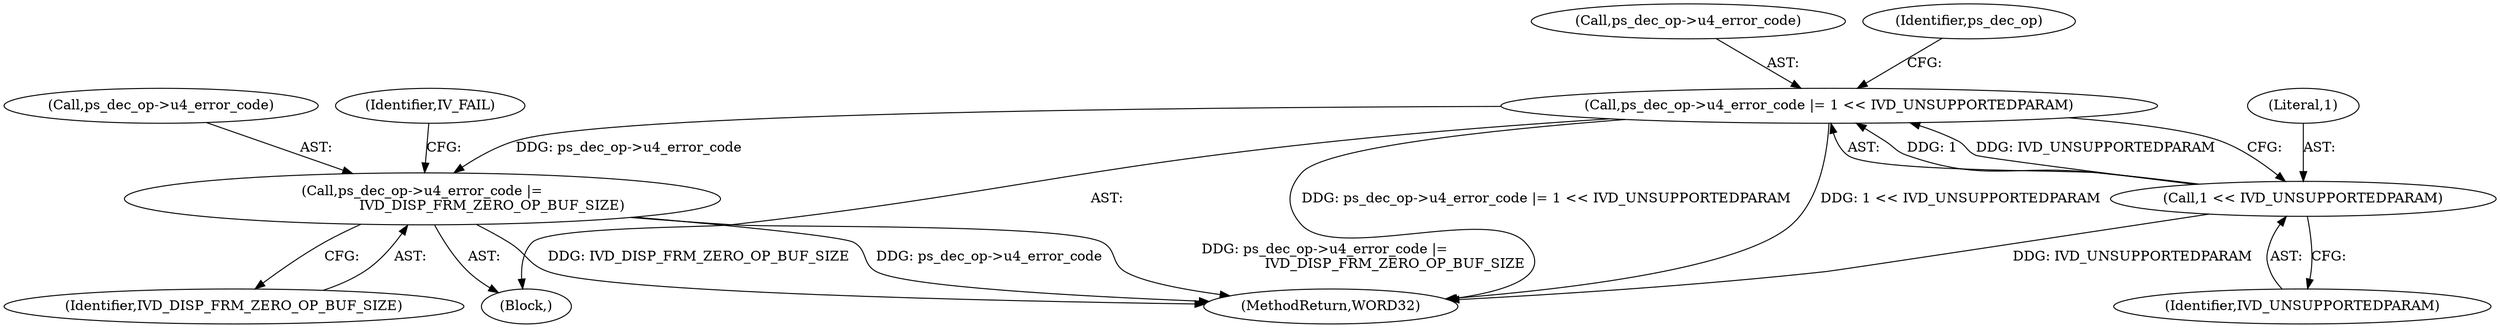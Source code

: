 digraph "0_Android_e86d3cfd2bc28dac421092106751e5638d54a848@pointer" {
"1000462" [label="(Call,ps_dec_op->u4_error_code |=\n                                IVD_DISP_FRM_ZERO_OP_BUF_SIZE)"];
"1000455" [label="(Call,ps_dec_op->u4_error_code |= 1 << IVD_UNSUPPORTEDPARAM)"];
"1000459" [label="(Call,1 << IVD_UNSUPPORTEDPARAM)"];
"1000466" [label="(Identifier,IVD_DISP_FRM_ZERO_OP_BUF_SIZE)"];
"1000456" [label="(Call,ps_dec_op->u4_error_code)"];
"1000464" [label="(Identifier,ps_dec_op)"];
"1000460" [label="(Literal,1)"];
"1000461" [label="(Identifier,IVD_UNSUPPORTEDPARAM)"];
"1000455" [label="(Call,ps_dec_op->u4_error_code |= 1 << IVD_UNSUPPORTEDPARAM)"];
"1000459" [label="(Call,1 << IVD_UNSUPPORTEDPARAM)"];
"1000454" [label="(Block,)"];
"1000463" [label="(Call,ps_dec_op->u4_error_code)"];
"1000462" [label="(Call,ps_dec_op->u4_error_code |=\n                                IVD_DISP_FRM_ZERO_OP_BUF_SIZE)"];
"1002272" [label="(MethodReturn,WORD32)"];
"1000468" [label="(Identifier,IV_FAIL)"];
"1000462" -> "1000454"  [label="AST: "];
"1000462" -> "1000466"  [label="CFG: "];
"1000463" -> "1000462"  [label="AST: "];
"1000466" -> "1000462"  [label="AST: "];
"1000468" -> "1000462"  [label="CFG: "];
"1000462" -> "1002272"  [label="DDG: ps_dec_op->u4_error_code"];
"1000462" -> "1002272"  [label="DDG: ps_dec_op->u4_error_code |=\n                                IVD_DISP_FRM_ZERO_OP_BUF_SIZE"];
"1000462" -> "1002272"  [label="DDG: IVD_DISP_FRM_ZERO_OP_BUF_SIZE"];
"1000455" -> "1000462"  [label="DDG: ps_dec_op->u4_error_code"];
"1000455" -> "1000454"  [label="AST: "];
"1000455" -> "1000459"  [label="CFG: "];
"1000456" -> "1000455"  [label="AST: "];
"1000459" -> "1000455"  [label="AST: "];
"1000464" -> "1000455"  [label="CFG: "];
"1000455" -> "1002272"  [label="DDG: ps_dec_op->u4_error_code |= 1 << IVD_UNSUPPORTEDPARAM"];
"1000455" -> "1002272"  [label="DDG: 1 << IVD_UNSUPPORTEDPARAM"];
"1000459" -> "1000455"  [label="DDG: 1"];
"1000459" -> "1000455"  [label="DDG: IVD_UNSUPPORTEDPARAM"];
"1000459" -> "1000461"  [label="CFG: "];
"1000460" -> "1000459"  [label="AST: "];
"1000461" -> "1000459"  [label="AST: "];
"1000459" -> "1002272"  [label="DDG: IVD_UNSUPPORTEDPARAM"];
}
